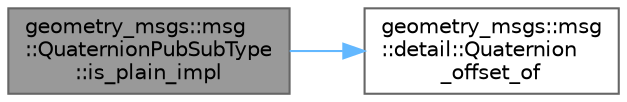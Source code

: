 digraph "geometry_msgs::msg::QuaternionPubSubType::is_plain_impl"
{
 // INTERACTIVE_SVG=YES
 // LATEX_PDF_SIZE
  bgcolor="transparent";
  edge [fontname=Helvetica,fontsize=10,labelfontname=Helvetica,labelfontsize=10];
  node [fontname=Helvetica,fontsize=10,shape=box,height=0.2,width=0.4];
  rankdir="LR";
  Node1 [id="Node000001",label="geometry_msgs::msg\l::QuaternionPubSubType\l::is_plain_impl",height=0.2,width=0.4,color="gray40", fillcolor="grey60", style="filled", fontcolor="black",tooltip=" "];
  Node1 -> Node2 [id="edge1_Node000001_Node000002",color="steelblue1",style="solid",tooltip=" "];
  Node2 [id="Node000002",label="geometry_msgs::msg\l::detail::Quaternion\l_offset_of",height=0.2,width=0.4,color="grey40", fillcolor="white", style="filled",URL="$d6/dea/namespacegeometry__msgs_1_1msg_1_1detail.html#a7a13173183ff383b81f722159278f1bc",tooltip=" "];
}
